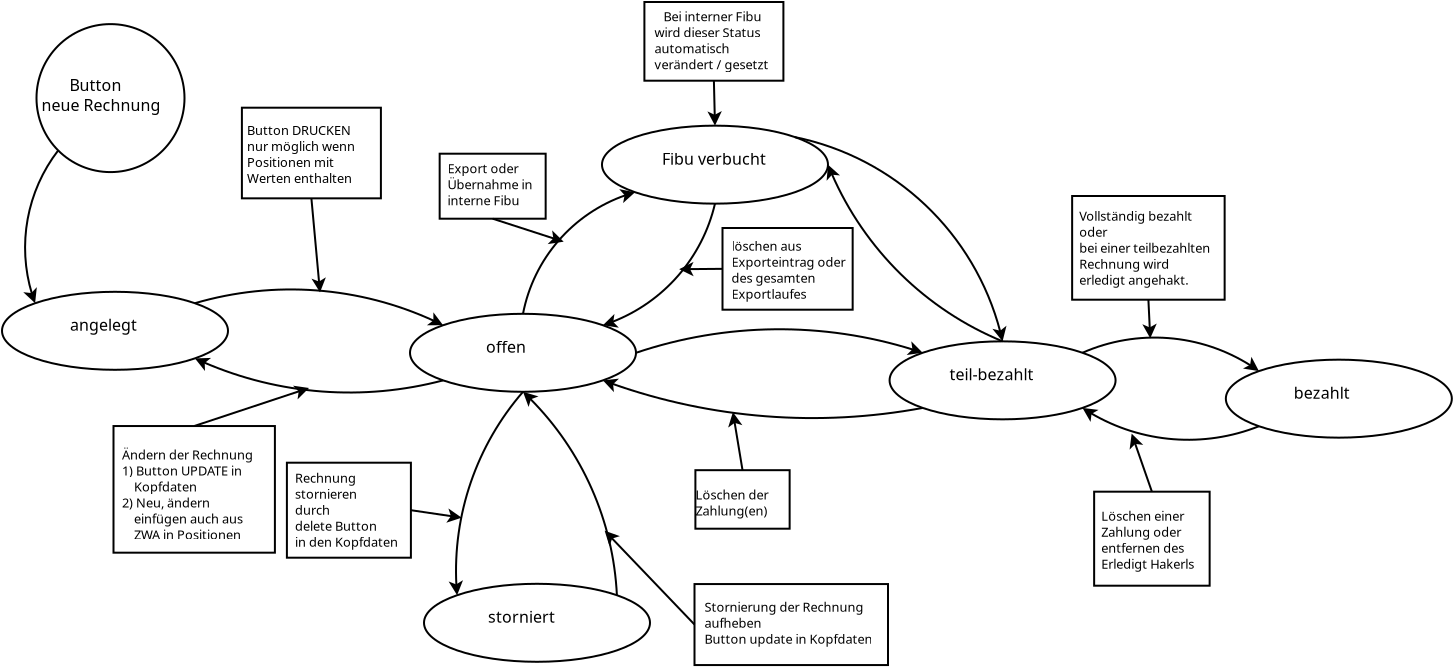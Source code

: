 <?xml version="1.0" encoding="UTF-8"?>
<dia:diagram xmlns:dia="http://www.lysator.liu.se/~alla/dia/">
  <dia:layer name="Hintergrund" visible="true">
    <dia:object type="Standard - Box" version="0" id="O0">
      <dia:attribute name="obj_pos">
        <dia:point val="21.85,25.15"/>
      </dia:attribute>
      <dia:attribute name="obj_bb">
        <dia:rectangle val="21.8,25.1;28.1,29.95"/>
      </dia:attribute>
      <dia:attribute name="elem_corner">
        <dia:point val="21.85,25.15"/>
      </dia:attribute>
      <dia:attribute name="elem_width">
        <dia:real val="6.2"/>
      </dia:attribute>
      <dia:attribute name="elem_height">
        <dia:real val="4.75"/>
      </dia:attribute>
      <dia:attribute name="show_background">
        <dia:boolean val="true"/>
      </dia:attribute>
    </dia:object>
    <dia:object type="Standard - Ellipse" version="0" id="O1">
      <dia:attribute name="obj_pos">
        <dia:point val="9.33,3.22"/>
      </dia:attribute>
      <dia:attribute name="obj_bb">
        <dia:rectangle val="9.28,3.17;16.78,10.67"/>
      </dia:attribute>
      <dia:attribute name="elem_corner">
        <dia:point val="9.33,3.22"/>
      </dia:attribute>
      <dia:attribute name="elem_width">
        <dia:real val="7.4"/>
      </dia:attribute>
      <dia:attribute name="elem_height">
        <dia:real val="7.4"/>
      </dia:attribute>
      <dia:attribute name="aspect">
        <dia:enum val="2"/>
      </dia:attribute>
    </dia:object>
    <dia:object type="Standard - Text" version="1" id="O2">
      <dia:attribute name="obj_pos">
        <dia:point val="9.58,6.57"/>
      </dia:attribute>
      <dia:attribute name="obj_bb">
        <dia:rectangle val="9.58,5.643;16.258,7.925"/>
      </dia:attribute>
      <dia:attribute name="text">
        <dia:composite type="text">
          <dia:attribute name="string">
            <dia:string>#       Button 
neue Rechnung#</dia:string>
          </dia:attribute>
          <dia:attribute name="font">
            <dia:font family="sans" style="0" name="Helvetica"/>
          </dia:attribute>
          <dia:attribute name="height">
            <dia:real val="1"/>
          </dia:attribute>
          <dia:attribute name="pos">
            <dia:point val="9.58,6.57"/>
          </dia:attribute>
          <dia:attribute name="color">
            <dia:color val="#000000"/>
          </dia:attribute>
          <dia:attribute name="alignment">
            <dia:enum val="0"/>
          </dia:attribute>
        </dia:composite>
      </dia:attribute>
      <dia:attribute name="valign">
        <dia:enum val="3"/>
      </dia:attribute>
    </dia:object>
    <dia:object type="Standard - Arc" version="0" id="O3">
      <dia:attribute name="obj_pos">
        <dia:point val="10.414,9.536"/>
      </dia:attribute>
      <dia:attribute name="obj_bb">
        <dia:rectangle val="8.709,9.479;10.471,17.3"/>
      </dia:attribute>
      <dia:attribute name="conn_endpoints">
        <dia:point val="10.414,9.536"/>
        <dia:point val="9.26,17.176"/>
      </dia:attribute>
      <dia:attribute name="curve_distance">
        <dia:real val="1"/>
      </dia:attribute>
      <dia:attribute name="end_arrow">
        <dia:enum val="22"/>
      </dia:attribute>
      <dia:attribute name="end_arrow_length">
        <dia:real val="0.5"/>
      </dia:attribute>
      <dia:attribute name="end_arrow_width">
        <dia:real val="0.5"/>
      </dia:attribute>
      <dia:connections>
        <dia:connection handle="0" to="O1" connection="5"/>
        <dia:connection handle="1" to="O5" connection="0"/>
      </dia:connections>
    </dia:object>
    <dia:object type="Standard - Ellipse" version="0" id="O4">
      <dia:attribute name="obj_pos">
        <dia:point val="28.005,17.705"/>
      </dia:attribute>
      <dia:attribute name="obj_bb">
        <dia:rectangle val="27.955,17.655;39.355,21.655"/>
      </dia:attribute>
      <dia:attribute name="elem_corner">
        <dia:point val="28.005,17.705"/>
      </dia:attribute>
      <dia:attribute name="elem_width">
        <dia:real val="11.3"/>
      </dia:attribute>
      <dia:attribute name="elem_height">
        <dia:real val="3.9"/>
      </dia:attribute>
    </dia:object>
    <dia:object type="Standard - Ellipse" version="0" id="O5">
      <dia:attribute name="obj_pos">
        <dia:point val="7.605,16.605"/>
      </dia:attribute>
      <dia:attribute name="obj_bb">
        <dia:rectangle val="7.555,16.555;18.955,20.555"/>
      </dia:attribute>
      <dia:attribute name="elem_corner">
        <dia:point val="7.605,16.605"/>
      </dia:attribute>
      <dia:attribute name="elem_width">
        <dia:real val="11.3"/>
      </dia:attribute>
      <dia:attribute name="elem_height">
        <dia:real val="3.9"/>
      </dia:attribute>
    </dia:object>
    <dia:object type="Standard - Ellipse" version="0" id="O6">
      <dia:attribute name="obj_pos">
        <dia:point val="28.705,31.205"/>
      </dia:attribute>
      <dia:attribute name="obj_bb">
        <dia:rectangle val="28.655,31.155;40.055,35.155"/>
      </dia:attribute>
      <dia:attribute name="elem_corner">
        <dia:point val="28.705,31.205"/>
      </dia:attribute>
      <dia:attribute name="elem_width">
        <dia:real val="11.3"/>
      </dia:attribute>
      <dia:attribute name="elem_height">
        <dia:real val="3.9"/>
      </dia:attribute>
    </dia:object>
    <dia:object type="Standard - Arc" version="0" id="O7">
      <dia:attribute name="obj_pos">
        <dia:point val="33.655,21.605"/>
      </dia:attribute>
      <dia:attribute name="obj_bb">
        <dia:rectangle val="30.256,21.542;33.718,31.978"/>
      </dia:attribute>
      <dia:attribute name="conn_endpoints">
        <dia:point val="33.655,21.605"/>
        <dia:point val="30.36,31.776"/>
      </dia:attribute>
      <dia:attribute name="curve_distance">
        <dia:real val="1.09"/>
      </dia:attribute>
      <dia:attribute name="end_arrow">
        <dia:enum val="22"/>
      </dia:attribute>
      <dia:attribute name="end_arrow_length">
        <dia:real val="0.5"/>
      </dia:attribute>
      <dia:attribute name="end_arrow_width">
        <dia:real val="0.5"/>
      </dia:attribute>
      <dia:connections>
        <dia:connection handle="0" to="O4" connection="6"/>
        <dia:connection handle="1" to="O6" connection="0"/>
      </dia:connections>
    </dia:object>
    <dia:object type="Standard - Arc" version="0" id="O8">
      <dia:attribute name="obj_pos">
        <dia:point val="38.35,31.776"/>
      </dia:attribute>
      <dia:attribute name="obj_bb">
        <dia:rectangle val="33.18,21.35;38.417,31.843"/>
      </dia:attribute>
      <dia:attribute name="conn_endpoints">
        <dia:point val="38.35,31.776"/>
        <dia:point val="33.655,21.605"/>
      </dia:attribute>
      <dia:attribute name="curve_distance">
        <dia:real val="1.09"/>
      </dia:attribute>
      <dia:attribute name="end_arrow">
        <dia:enum val="22"/>
      </dia:attribute>
      <dia:attribute name="end_arrow_length">
        <dia:real val="0.5"/>
      </dia:attribute>
      <dia:attribute name="end_arrow_width">
        <dia:real val="0.5"/>
      </dia:attribute>
      <dia:connections>
        <dia:connection handle="0" to="O6" connection="2"/>
        <dia:connection handle="1" to="O4" connection="6"/>
      </dia:connections>
    </dia:object>
    <dia:object type="Standard - Text" version="1" id="O9">
      <dia:attribute name="obj_pos">
        <dia:point val="7.605,18.555"/>
      </dia:attribute>
      <dia:attribute name="obj_bb">
        <dia:rectangle val="7.605,17.655;15.505,18.855"/>
      </dia:attribute>
      <dia:attribute name="text">
        <dia:composite type="text">
          <dia:attribute name="string">
            <dia:string>#                 angelegt#</dia:string>
          </dia:attribute>
          <dia:attribute name="font">
            <dia:font family="sans" style="0" name="Helvetica"/>
          </dia:attribute>
          <dia:attribute name="height">
            <dia:real val="1"/>
          </dia:attribute>
          <dia:attribute name="pos">
            <dia:point val="7.605,18.555"/>
          </dia:attribute>
          <dia:attribute name="color">
            <dia:color val="#000000"/>
          </dia:attribute>
          <dia:attribute name="alignment">
            <dia:enum val="0"/>
          </dia:attribute>
        </dia:composite>
      </dia:attribute>
      <dia:attribute name="valign">
        <dia:enum val="3"/>
      </dia:attribute>
      <dia:connections>
        <dia:connection handle="0" to="O5" connection="3"/>
      </dia:connections>
    </dia:object>
    <dia:object type="Standard - Text" version="1" id="O10">
      <dia:attribute name="obj_pos">
        <dia:point val="28.705,33.155"/>
      </dia:attribute>
      <dia:attribute name="obj_bb">
        <dia:rectangle val="28.705,32.255;36.105,33.455"/>
      </dia:attribute>
      <dia:attribute name="text">
        <dia:composite type="text">
          <dia:attribute name="string">
            <dia:string>#                storniert#</dia:string>
          </dia:attribute>
          <dia:attribute name="font">
            <dia:font family="sans" style="0" name="Helvetica"/>
          </dia:attribute>
          <dia:attribute name="height">
            <dia:real val="1"/>
          </dia:attribute>
          <dia:attribute name="pos">
            <dia:point val="28.705,33.155"/>
          </dia:attribute>
          <dia:attribute name="color">
            <dia:color val="#000000"/>
          </dia:attribute>
          <dia:attribute name="alignment">
            <dia:enum val="0"/>
          </dia:attribute>
        </dia:composite>
      </dia:attribute>
      <dia:attribute name="valign">
        <dia:enum val="3"/>
      </dia:attribute>
      <dia:connections>
        <dia:connection handle="0" to="O6" connection="3"/>
      </dia:connections>
    </dia:object>
    <dia:object type="Standard - Text" version="1" id="O11">
      <dia:attribute name="obj_pos">
        <dia:point val="28.005,19.655"/>
      </dia:attribute>
      <dia:attribute name="obj_bb">
        <dia:rectangle val="28.005,18.727;34.983,20.01"/>
      </dia:attribute>
      <dia:attribute name="text">
        <dia:composite type="text">
          <dia:attribute name="string">
            <dia:string>#                   offen#</dia:string>
          </dia:attribute>
          <dia:attribute name="font">
            <dia:font family="sans" style="0" name="Helvetica"/>
          </dia:attribute>
          <dia:attribute name="height">
            <dia:real val="1"/>
          </dia:attribute>
          <dia:attribute name="pos">
            <dia:point val="28.005,19.655"/>
          </dia:attribute>
          <dia:attribute name="color">
            <dia:color val="#000000"/>
          </dia:attribute>
          <dia:attribute name="alignment">
            <dia:enum val="0"/>
          </dia:attribute>
        </dia:composite>
      </dia:attribute>
      <dia:attribute name="valign">
        <dia:enum val="3"/>
      </dia:attribute>
      <dia:connections>
        <dia:connection handle="0" to="O4" connection="3"/>
      </dia:connections>
    </dia:object>
    <dia:object type="Standard - Arc" version="0" id="O12">
      <dia:attribute name="obj_pos">
        <dia:point val="17.25,19.934"/>
      </dia:attribute>
      <dia:attribute name="obj_bb">
        <dia:rectangle val="17.156,19.431;29.714,21.691"/>
      </dia:attribute>
      <dia:attribute name="conn_endpoints">
        <dia:point val="17.25,19.934"/>
        <dia:point val="29.66,21.034"/>
      </dia:attribute>
      <dia:attribute name="curve_distance">
        <dia:real val="1.09"/>
      </dia:attribute>
      <dia:attribute name="start_arrow">
        <dia:enum val="22"/>
      </dia:attribute>
      <dia:attribute name="start_arrow_length">
        <dia:real val="0.5"/>
      </dia:attribute>
      <dia:attribute name="start_arrow_width">
        <dia:real val="0.5"/>
      </dia:attribute>
      <dia:connections>
        <dia:connection handle="0" to="O5" connection="7"/>
        <dia:connection handle="1" to="O4" connection="5"/>
      </dia:connections>
    </dia:object>
    <dia:object type="Standard - Arc" version="0" id="O13">
      <dia:attribute name="obj_pos">
        <dia:point val="17.25,17.176"/>
      </dia:attribute>
      <dia:attribute name="obj_bb">
        <dia:rectangle val="17.196,16.438;29.754,18.779"/>
      </dia:attribute>
      <dia:attribute name="conn_endpoints">
        <dia:point val="17.25,17.176"/>
        <dia:point val="29.66,18.276"/>
      </dia:attribute>
      <dia:attribute name="curve_distance">
        <dia:real val="-1.176"/>
      </dia:attribute>
      <dia:attribute name="end_arrow">
        <dia:enum val="22"/>
      </dia:attribute>
      <dia:attribute name="end_arrow_length">
        <dia:real val="0.5"/>
      </dia:attribute>
      <dia:attribute name="end_arrow_width">
        <dia:real val="0.5"/>
      </dia:attribute>
      <dia:connections>
        <dia:connection handle="0" to="O5" connection="2"/>
        <dia:connection handle="1" to="O4" connection="0"/>
      </dia:connections>
    </dia:object>
    <dia:object type="Standard - Box" version="0" id="O14">
      <dia:attribute name="obj_pos">
        <dia:point val="42.23,31.218"/>
      </dia:attribute>
      <dia:attribute name="obj_bb">
        <dia:rectangle val="42.18,31.168;51.955,35.318"/>
      </dia:attribute>
      <dia:attribute name="elem_corner">
        <dia:point val="42.23,31.218"/>
      </dia:attribute>
      <dia:attribute name="elem_width">
        <dia:real val="9.675"/>
      </dia:attribute>
      <dia:attribute name="elem_height">
        <dia:real val="4.05"/>
      </dia:attribute>
      <dia:attribute name="show_background">
        <dia:boolean val="true"/>
      </dia:attribute>
    </dia:object>
    <dia:object type="Standard - Box" version="0" id="O15">
      <dia:attribute name="obj_pos">
        <dia:point val="19.6,7.4"/>
      </dia:attribute>
      <dia:attribute name="obj_bb">
        <dia:rectangle val="19.55,7.35;26.6,11.982"/>
      </dia:attribute>
      <dia:attribute name="elem_corner">
        <dia:point val="19.6,7.4"/>
      </dia:attribute>
      <dia:attribute name="elem_width">
        <dia:real val="6.95"/>
      </dia:attribute>
      <dia:attribute name="elem_height">
        <dia:real val="4.532"/>
      </dia:attribute>
      <dia:attribute name="show_background">
        <dia:boolean val="true"/>
      </dia:attribute>
    </dia:object>
    <dia:object type="Standard - Line" version="0" id="O16">
      <dia:attribute name="obj_pos">
        <dia:point val="42.23,33.242"/>
      </dia:attribute>
      <dia:attribute name="obj_bb">
        <dia:rectangle val="37.342,28.168;42.301,33.313"/>
      </dia:attribute>
      <dia:attribute name="conn_endpoints">
        <dia:point val="42.23,33.242"/>
        <dia:point val="37.738,28.55"/>
      </dia:attribute>
      <dia:attribute name="numcp">
        <dia:int val="1"/>
      </dia:attribute>
      <dia:attribute name="end_arrow">
        <dia:enum val="22"/>
      </dia:attribute>
      <dia:attribute name="end_arrow_length">
        <dia:real val="0.5"/>
      </dia:attribute>
      <dia:attribute name="end_arrow_width">
        <dia:real val="0.5"/>
      </dia:attribute>
      <dia:connections>
        <dia:connection handle="0" to="O14" connection="3"/>
      </dia:connections>
    </dia:object>
    <dia:object type="Standard - Text" version="1" id="O17">
      <dia:attribute name="obj_pos">
        <dia:point val="42.725,32.606"/>
      </dia:attribute>
      <dia:attribute name="obj_bb">
        <dia:rectangle val="42.725,31.885;51.496,34.499"/>
      </dia:attribute>
      <dia:attribute name="text">
        <dia:composite type="text">
          <dia:attribute name="string">
            <dia:string>#Stornierung der Rechnung 
aufheben
Button update in Kopfdaten#</dia:string>
          </dia:attribute>
          <dia:attribute name="font">
            <dia:font family="sans" style="0" name="Helvetica"/>
          </dia:attribute>
          <dia:attribute name="height">
            <dia:real val="0.8"/>
          </dia:attribute>
          <dia:attribute name="pos">
            <dia:point val="42.725,32.606"/>
          </dia:attribute>
          <dia:attribute name="color">
            <dia:color val="#000000"/>
          </dia:attribute>
          <dia:attribute name="alignment">
            <dia:enum val="0"/>
          </dia:attribute>
        </dia:composite>
      </dia:attribute>
      <dia:attribute name="valign">
        <dia:enum val="3"/>
      </dia:attribute>
    </dia:object>
    <dia:object type="Standard - Box" version="0" id="O18">
      <dia:attribute name="obj_pos">
        <dia:point val="13.18,23.317"/>
      </dia:attribute>
      <dia:attribute name="obj_bb">
        <dia:rectangle val="13.13,23.267;21.3,29.7"/>
      </dia:attribute>
      <dia:attribute name="elem_corner">
        <dia:point val="13.18,23.317"/>
      </dia:attribute>
      <dia:attribute name="elem_width">
        <dia:real val="8.07"/>
      </dia:attribute>
      <dia:attribute name="elem_height">
        <dia:real val="6.332"/>
      </dia:attribute>
      <dia:attribute name="show_background">
        <dia:boolean val="true"/>
      </dia:attribute>
    </dia:object>
    <dia:object type="Standard - Line" version="0" id="O19">
      <dia:attribute name="obj_pos">
        <dia:point val="17.215,23.317"/>
      </dia:attribute>
      <dia:attribute name="obj_bb">
        <dia:rectangle val="17.152,20.924;23.16,23.381"/>
      </dia:attribute>
      <dia:attribute name="conn_endpoints">
        <dia:point val="17.215,23.317"/>
        <dia:point val="22.955,21.414"/>
      </dia:attribute>
      <dia:attribute name="numcp">
        <dia:int val="1"/>
      </dia:attribute>
      <dia:attribute name="end_arrow">
        <dia:enum val="22"/>
      </dia:attribute>
      <dia:attribute name="end_arrow_length">
        <dia:real val="0.5"/>
      </dia:attribute>
      <dia:attribute name="end_arrow_width">
        <dia:real val="0.5"/>
      </dia:attribute>
      <dia:connections>
        <dia:connection handle="0" to="O18" connection="1"/>
      </dia:connections>
    </dia:object>
    <dia:object type="Standard - Line" version="0" id="O20">
      <dia:attribute name="obj_pos">
        <dia:point val="23.075,11.932"/>
      </dia:attribute>
      <dia:attribute name="obj_bb">
        <dia:rectangle val="23.003,11.878;24.008,16.728"/>
      </dia:attribute>
      <dia:attribute name="conn_endpoints">
        <dia:point val="23.075,11.932"/>
        <dia:point val="23.505,16.633"/>
      </dia:attribute>
      <dia:attribute name="numcp">
        <dia:int val="1"/>
      </dia:attribute>
      <dia:attribute name="end_arrow">
        <dia:enum val="22"/>
      </dia:attribute>
      <dia:attribute name="end_arrow_length">
        <dia:real val="0.5"/>
      </dia:attribute>
      <dia:attribute name="end_arrow_width">
        <dia:real val="0.5"/>
      </dia:attribute>
      <dia:connections>
        <dia:connection handle="0" to="O15" connection="6"/>
      </dia:connections>
    </dia:object>
    <dia:object type="Standard - Text" version="1" id="O21">
      <dia:attribute name="obj_pos">
        <dia:point val="19.85,8.766"/>
      </dia:attribute>
      <dia:attribute name="obj_bb">
        <dia:rectangle val="19.829,8.045;25.8,11.459"/>
      </dia:attribute>
      <dia:attribute name="text">
        <dia:composite type="text">
          <dia:attribute name="string">
            <dia:string>#Button DRUCKEN
nur möglich wenn
Positionen mit
Werten enthalten#</dia:string>
          </dia:attribute>
          <dia:attribute name="font">
            <dia:font family="sans" style="0" name="Helvetica"/>
          </dia:attribute>
          <dia:attribute name="height">
            <dia:real val="0.8"/>
          </dia:attribute>
          <dia:attribute name="pos">
            <dia:point val="19.85,8.766"/>
          </dia:attribute>
          <dia:attribute name="color">
            <dia:color val="#000000"/>
          </dia:attribute>
          <dia:attribute name="alignment">
            <dia:enum val="0"/>
          </dia:attribute>
        </dia:composite>
      </dia:attribute>
      <dia:attribute name="valign">
        <dia:enum val="3"/>
      </dia:attribute>
    </dia:object>
    <dia:object type="Standard - Text" version="1" id="O22">
      <dia:attribute name="obj_pos">
        <dia:point val="13.604,24.989"/>
      </dia:attribute>
      <dia:attribute name="obj_bb">
        <dia:rectangle val="13.604,24.268;20.726,29.281"/>
      </dia:attribute>
      <dia:attribute name="text">
        <dia:composite type="text">
          <dia:attribute name="string">
            <dia:string>#Ändern der Rechnung
1) Button UPDATE in 
    Kopfdaten
2) Neu, ändern
    einfügen auch aus
    ZWA in Positionen#</dia:string>
          </dia:attribute>
          <dia:attribute name="font">
            <dia:font family="sans" style="0" name="Helvetica"/>
          </dia:attribute>
          <dia:attribute name="height">
            <dia:real val="0.8"/>
          </dia:attribute>
          <dia:attribute name="pos">
            <dia:point val="13.604,24.989"/>
          </dia:attribute>
          <dia:attribute name="color">
            <dia:color val="#000000"/>
          </dia:attribute>
          <dia:attribute name="alignment">
            <dia:enum val="0"/>
          </dia:attribute>
        </dia:composite>
      </dia:attribute>
      <dia:attribute name="valign">
        <dia:enum val="3"/>
      </dia:attribute>
    </dia:object>
    <dia:object type="Standard - Text" version="1" id="O23">
      <dia:attribute name="obj_pos">
        <dia:point val="22.25,26.15"/>
      </dia:attribute>
      <dia:attribute name="obj_bb">
        <dia:rectangle val="22.229,25.429;27.7,29.642"/>
      </dia:attribute>
      <dia:attribute name="text">
        <dia:composite type="text">
          <dia:attribute name="string">
            <dia:string>#Rechnung
stornieren
durch
delete Button
in den Kopfdaten#</dia:string>
          </dia:attribute>
          <dia:attribute name="font">
            <dia:font family="sans" style="0" name="Helvetica"/>
          </dia:attribute>
          <dia:attribute name="height">
            <dia:real val="0.8"/>
          </dia:attribute>
          <dia:attribute name="pos">
            <dia:point val="22.25,26.15"/>
          </dia:attribute>
          <dia:attribute name="color">
            <dia:color val="#000000"/>
          </dia:attribute>
          <dia:attribute name="alignment">
            <dia:enum val="0"/>
          </dia:attribute>
        </dia:composite>
      </dia:attribute>
      <dia:attribute name="valign">
        <dia:enum val="3"/>
      </dia:attribute>
    </dia:object>
    <dia:object type="Standard - Ellipse" version="0" id="O24">
      <dia:attribute name="obj_pos">
        <dia:point val="51.984,19.082"/>
      </dia:attribute>
      <dia:attribute name="obj_bb">
        <dia:rectangle val="51.934,19.032;63.334,23.032"/>
      </dia:attribute>
      <dia:attribute name="elem_corner">
        <dia:point val="51.984,19.082"/>
      </dia:attribute>
      <dia:attribute name="elem_width">
        <dia:real val="11.3"/>
      </dia:attribute>
      <dia:attribute name="elem_height">
        <dia:real val="3.9"/>
      </dia:attribute>
    </dia:object>
    <dia:object type="Standard - Text" version="1" id="O25">
      <dia:attribute name="obj_pos">
        <dia:point val="51.984,21.032"/>
      </dia:attribute>
      <dia:attribute name="obj_bb">
        <dia:rectangle val="51.984,20.104;60.261,21.387"/>
      </dia:attribute>
      <dia:attribute name="text">
        <dia:composite type="text">
          <dia:attribute name="string">
            <dia:string>#               teil-bezahlt#</dia:string>
          </dia:attribute>
          <dia:attribute name="font">
            <dia:font family="sans" style="0" name="Helvetica"/>
          </dia:attribute>
          <dia:attribute name="height">
            <dia:real val="1"/>
          </dia:attribute>
          <dia:attribute name="pos">
            <dia:point val="51.984,21.032"/>
          </dia:attribute>
          <dia:attribute name="color">
            <dia:color val="#000000"/>
          </dia:attribute>
          <dia:attribute name="alignment">
            <dia:enum val="0"/>
          </dia:attribute>
        </dia:composite>
      </dia:attribute>
      <dia:attribute name="valign">
        <dia:enum val="3"/>
      </dia:attribute>
      <dia:connections>
        <dia:connection handle="0" to="O24" connection="3"/>
      </dia:connections>
    </dia:object>
    <dia:object type="Standard - Arc" version="0" id="O26">
      <dia:attribute name="obj_pos">
        <dia:point val="37.65,21.034"/>
      </dia:attribute>
      <dia:attribute name="obj_bb">
        <dia:rectangle val="37.557,20.531;53.693,22.969"/>
      </dia:attribute>
      <dia:attribute name="conn_endpoints">
        <dia:point val="37.65,21.034"/>
        <dia:point val="53.639,22.411"/>
      </dia:attribute>
      <dia:attribute name="curve_distance">
        <dia:real val="1.09"/>
      </dia:attribute>
      <dia:attribute name="start_arrow">
        <dia:enum val="22"/>
      </dia:attribute>
      <dia:attribute name="start_arrow_length">
        <dia:real val="0.5"/>
      </dia:attribute>
      <dia:attribute name="start_arrow_width">
        <dia:real val="0.5"/>
      </dia:attribute>
      <dia:connections>
        <dia:connection handle="0" to="O4" connection="7"/>
        <dia:connection handle="1" to="O24" connection="5"/>
      </dia:connections>
    </dia:object>
    <dia:object type="Standard - Arc" version="0" id="O27">
      <dia:attribute name="obj_pos">
        <dia:point val="39.305,19.655"/>
      </dia:attribute>
      <dia:attribute name="obj_bb">
        <dia:rectangle val="39.255,18.428;53.689,20.153"/>
      </dia:attribute>
      <dia:attribute name="conn_endpoints">
        <dia:point val="39.305,19.655"/>
        <dia:point val="53.639,19.653"/>
      </dia:attribute>
      <dia:attribute name="curve_distance">
        <dia:real val="-1.176"/>
      </dia:attribute>
      <dia:attribute name="end_arrow">
        <dia:enum val="22"/>
      </dia:attribute>
      <dia:attribute name="end_arrow_length">
        <dia:real val="0.5"/>
      </dia:attribute>
      <dia:attribute name="end_arrow_width">
        <dia:real val="0.5"/>
      </dia:attribute>
      <dia:connections>
        <dia:connection handle="0" to="O4" connection="4"/>
        <dia:connection handle="1" to="O24" connection="0"/>
      </dia:connections>
    </dia:object>
    <dia:object type="Standard - Ellipse" version="0" id="O28">
      <dia:attribute name="obj_pos">
        <dia:point val="68.797,19.998"/>
      </dia:attribute>
      <dia:attribute name="obj_bb">
        <dia:rectangle val="68.747,19.948;80.147,23.948"/>
      </dia:attribute>
      <dia:attribute name="elem_corner">
        <dia:point val="68.797,19.998"/>
      </dia:attribute>
      <dia:attribute name="elem_width">
        <dia:real val="11.3"/>
      </dia:attribute>
      <dia:attribute name="elem_height">
        <dia:real val="3.9"/>
      </dia:attribute>
    </dia:object>
    <dia:object type="Standard - Text" version="1" id="O29">
      <dia:attribute name="obj_pos">
        <dia:point val="68.797,21.948"/>
      </dia:attribute>
      <dia:attribute name="obj_bb">
        <dia:rectangle val="68.797,21.021;76.075,22.303"/>
      </dia:attribute>
      <dia:attribute name="text">
        <dia:composite type="text">
          <dia:attribute name="string">
            <dia:string>#                 bezahlt#</dia:string>
          </dia:attribute>
          <dia:attribute name="font">
            <dia:font family="sans" style="0" name="Helvetica"/>
          </dia:attribute>
          <dia:attribute name="height">
            <dia:real val="1"/>
          </dia:attribute>
          <dia:attribute name="pos">
            <dia:point val="68.797,21.948"/>
          </dia:attribute>
          <dia:attribute name="color">
            <dia:color val="#000000"/>
          </dia:attribute>
          <dia:attribute name="alignment">
            <dia:enum val="0"/>
          </dia:attribute>
        </dia:composite>
      </dia:attribute>
      <dia:attribute name="valign">
        <dia:enum val="3"/>
      </dia:attribute>
      <dia:connections>
        <dia:connection handle="0" to="O28" connection="3"/>
      </dia:connections>
    </dia:object>
    <dia:object type="Standard - Arc" version="0" id="O30">
      <dia:attribute name="obj_pos">
        <dia:point val="61.629,22.411"/>
      </dia:attribute>
      <dia:attribute name="obj_bb">
        <dia:rectangle val="61.528,21.908;70.507,24.055"/>
      </dia:attribute>
      <dia:attribute name="conn_endpoints">
        <dia:point val="61.629,22.411"/>
        <dia:point val="70.452,23.327"/>
      </dia:attribute>
      <dia:attribute name="curve_distance">
        <dia:real val="1.09"/>
      </dia:attribute>
      <dia:attribute name="start_arrow">
        <dia:enum val="22"/>
      </dia:attribute>
      <dia:attribute name="start_arrow_length">
        <dia:real val="0.5"/>
      </dia:attribute>
      <dia:attribute name="start_arrow_width">
        <dia:real val="0.5"/>
      </dia:attribute>
      <dia:connections>
        <dia:connection handle="0" to="O24" connection="7"/>
        <dia:connection handle="1" to="O28" connection="5"/>
      </dia:connections>
    </dia:object>
    <dia:object type="Standard - Arc" version="0" id="O31">
      <dia:attribute name="obj_pos">
        <dia:point val="61.629,19.653"/>
      </dia:attribute>
      <dia:attribute name="obj_bb">
        <dia:rectangle val="61.574,18.844;70.553,21.072"/>
      </dia:attribute>
      <dia:attribute name="conn_endpoints">
        <dia:point val="61.629,19.653"/>
        <dia:point val="70.452,20.57"/>
      </dia:attribute>
      <dia:attribute name="curve_distance">
        <dia:real val="-1.176"/>
      </dia:attribute>
      <dia:attribute name="end_arrow">
        <dia:enum val="22"/>
      </dia:attribute>
      <dia:attribute name="end_arrow_length">
        <dia:real val="0.5"/>
      </dia:attribute>
      <dia:attribute name="end_arrow_width">
        <dia:real val="0.5"/>
      </dia:attribute>
      <dia:connections>
        <dia:connection handle="0" to="O24" connection="2"/>
        <dia:connection handle="1" to="O28" connection="0"/>
      </dia:connections>
    </dia:object>
    <dia:object type="Standard - Box" version="0" id="O32">
      <dia:attribute name="obj_pos">
        <dia:point val="42.275,25.524"/>
      </dia:attribute>
      <dia:attribute name="obj_bb">
        <dia:rectangle val="42.225,25.474;47.038,28.5"/>
      </dia:attribute>
      <dia:attribute name="elem_corner">
        <dia:point val="42.275,25.524"/>
      </dia:attribute>
      <dia:attribute name="elem_width">
        <dia:real val="4.712"/>
      </dia:attribute>
      <dia:attribute name="elem_height">
        <dia:real val="2.926"/>
      </dia:attribute>
      <dia:attribute name="show_background">
        <dia:boolean val="true"/>
      </dia:attribute>
    </dia:object>
    <dia:object type="Standard - Line" version="0" id="O33">
      <dia:attribute name="obj_pos">
        <dia:point val="44.631,25.524"/>
      </dia:attribute>
      <dia:attribute name="obj_bb">
        <dia:rectangle val="43.649,22.49;44.689,25.582"/>
      </dia:attribute>
      <dia:attribute name="conn_endpoints">
        <dia:point val="44.631,25.524"/>
        <dia:point val="44.15,22.621"/>
      </dia:attribute>
      <dia:attribute name="numcp">
        <dia:int val="1"/>
      </dia:attribute>
      <dia:attribute name="end_arrow">
        <dia:enum val="22"/>
      </dia:attribute>
      <dia:attribute name="end_arrow_length">
        <dia:real val="0.5"/>
      </dia:attribute>
      <dia:attribute name="end_arrow_width">
        <dia:real val="0.5"/>
      </dia:attribute>
      <dia:connections>
        <dia:connection handle="0" to="O32" connection="1"/>
      </dia:connections>
    </dia:object>
    <dia:object type="Standard - Text" version="1" id="O34">
      <dia:attribute name="obj_pos">
        <dia:point val="42.275,26.987"/>
      </dia:attribute>
      <dia:attribute name="obj_bb">
        <dia:rectangle val="42.275,26.266;46.346,28.08"/>
      </dia:attribute>
      <dia:attribute name="text">
        <dia:composite type="text">
          <dia:attribute name="string">
            <dia:string>#Löschen der
Zahlung(en)#</dia:string>
          </dia:attribute>
          <dia:attribute name="font">
            <dia:font family="sans" style="0" name="Helvetica"/>
          </dia:attribute>
          <dia:attribute name="height">
            <dia:real val="0.8"/>
          </dia:attribute>
          <dia:attribute name="pos">
            <dia:point val="42.275,26.987"/>
          </dia:attribute>
          <dia:attribute name="color">
            <dia:color val="#000000"/>
          </dia:attribute>
          <dia:attribute name="alignment">
            <dia:enum val="0"/>
          </dia:attribute>
        </dia:composite>
      </dia:attribute>
      <dia:attribute name="valign">
        <dia:enum val="3"/>
      </dia:attribute>
      <dia:connections>
        <dia:connection handle="0" to="O32" connection="3"/>
      </dia:connections>
    </dia:object>
    <dia:object type="Standard - Box" version="0" id="O35">
      <dia:attribute name="obj_pos">
        <dia:point val="61.112,11.815"/>
      </dia:attribute>
      <dia:attribute name="obj_bb">
        <dia:rectangle val="61.062,11.765;68.787,17.05"/>
      </dia:attribute>
      <dia:attribute name="elem_corner">
        <dia:point val="61.112,11.815"/>
      </dia:attribute>
      <dia:attribute name="elem_width">
        <dia:real val="7.625"/>
      </dia:attribute>
      <dia:attribute name="elem_height">
        <dia:real val="5.185"/>
      </dia:attribute>
      <dia:attribute name="show_background">
        <dia:boolean val="true"/>
      </dia:attribute>
    </dia:object>
    <dia:object type="Standard - Line" version="0" id="O36">
      <dia:attribute name="obj_pos">
        <dia:point val="64.925,17"/>
      </dia:attribute>
      <dia:attribute name="obj_bb">
        <dia:rectangle val="64.516,16.948;65.519,19.004"/>
      </dia:attribute>
      <dia:attribute name="conn_endpoints">
        <dia:point val="64.925,17"/>
        <dia:point val="65.017,18.93"/>
      </dia:attribute>
      <dia:attribute name="numcp">
        <dia:int val="1"/>
      </dia:attribute>
      <dia:attribute name="end_arrow">
        <dia:enum val="22"/>
      </dia:attribute>
      <dia:attribute name="end_arrow_length">
        <dia:real val="0.5"/>
      </dia:attribute>
      <dia:attribute name="end_arrow_width">
        <dia:real val="0.5"/>
      </dia:attribute>
      <dia:connections>
        <dia:connection handle="0" to="O35" connection="6"/>
      </dia:connections>
    </dia:object>
    <dia:object type="Standard - Text" version="1" id="O37">
      <dia:attribute name="obj_pos">
        <dia:point val="61.462,13.057"/>
      </dia:attribute>
      <dia:attribute name="obj_bb">
        <dia:rectangle val="61.441,12.336;68.463,16.55"/>
      </dia:attribute>
      <dia:attribute name="text">
        <dia:composite type="text">
          <dia:attribute name="string">
            <dia:string>#Vollständig bezahlt
oder
bei einer teilbezahlten
Rechnung wird 
erledigt angehakt.#</dia:string>
          </dia:attribute>
          <dia:attribute name="font">
            <dia:font family="sans" style="0" name="Helvetica"/>
          </dia:attribute>
          <dia:attribute name="height">
            <dia:real val="0.8"/>
          </dia:attribute>
          <dia:attribute name="pos">
            <dia:point val="61.462,13.057"/>
          </dia:attribute>
          <dia:attribute name="color">
            <dia:color val="#000000"/>
          </dia:attribute>
          <dia:attribute name="alignment">
            <dia:enum val="0"/>
          </dia:attribute>
        </dia:composite>
      </dia:attribute>
      <dia:attribute name="valign">
        <dia:enum val="3"/>
      </dia:attribute>
    </dia:object>
    <dia:object type="Standard - Box" version="0" id="O38">
      <dia:attribute name="obj_pos">
        <dia:point val="62.212,26.599"/>
      </dia:attribute>
      <dia:attribute name="obj_bb">
        <dia:rectangle val="62.163,26.549;68.037,31.35"/>
      </dia:attribute>
      <dia:attribute name="elem_corner">
        <dia:point val="62.212,26.599"/>
      </dia:attribute>
      <dia:attribute name="elem_width">
        <dia:real val="5.775"/>
      </dia:attribute>
      <dia:attribute name="elem_height">
        <dia:real val="4.701"/>
      </dia:attribute>
      <dia:attribute name="show_background">
        <dia:boolean val="true"/>
      </dia:attribute>
    </dia:object>
    <dia:object type="Standard - Line" version="0" id="O39">
      <dia:attribute name="obj_pos">
        <dia:point val="65.1,26.599"/>
      </dia:attribute>
      <dia:attribute name="obj_bb">
        <dia:rectangle val="63.599,23.484;65.164,26.663"/>
      </dia:attribute>
      <dia:attribute name="conn_endpoints">
        <dia:point val="65.1,26.599"/>
        <dia:point val="64.088,23.696"/>
      </dia:attribute>
      <dia:attribute name="numcp">
        <dia:int val="1"/>
      </dia:attribute>
      <dia:attribute name="end_arrow">
        <dia:enum val="22"/>
      </dia:attribute>
      <dia:attribute name="end_arrow_length">
        <dia:real val="0.5"/>
      </dia:attribute>
      <dia:attribute name="end_arrow_width">
        <dia:real val="0.5"/>
      </dia:attribute>
      <dia:connections>
        <dia:connection handle="0" to="O38" connection="1"/>
      </dia:connections>
    </dia:object>
    <dia:object type="Standard - Text" version="1" id="O40">
      <dia:attribute name="obj_pos">
        <dia:point val="62.562,28.05"/>
      </dia:attribute>
      <dia:attribute name="obj_bb">
        <dia:rectangle val="62.562,27.328;67.684,30.742"/>
      </dia:attribute>
      <dia:attribute name="text">
        <dia:composite type="text">
          <dia:attribute name="string">
            <dia:string>#Löschen einer
Zahlung oder 
entfernen des 
Erledigt Hakerls#</dia:string>
          </dia:attribute>
          <dia:attribute name="font">
            <dia:font family="sans" style="0" name="Helvetica"/>
          </dia:attribute>
          <dia:attribute name="height">
            <dia:real val="0.8"/>
          </dia:attribute>
          <dia:attribute name="pos">
            <dia:point val="62.562,28.05"/>
          </dia:attribute>
          <dia:attribute name="color">
            <dia:color val="#000000"/>
          </dia:attribute>
          <dia:attribute name="alignment">
            <dia:enum val="0"/>
          </dia:attribute>
        </dia:composite>
      </dia:attribute>
      <dia:attribute name="valign">
        <dia:enum val="3"/>
      </dia:attribute>
    </dia:object>
    <dia:object type="Standard - Line" version="0" id="O41">
      <dia:attribute name="obj_pos">
        <dia:point val="28.05,27.525"/>
      </dia:attribute>
      <dia:attribute name="obj_bb">
        <dia:rectangle val="27.993,27.398;30.71,28.402"/>
      </dia:attribute>
      <dia:attribute name="conn_endpoints">
        <dia:point val="28.05,27.525"/>
        <dia:point val="30.588,27.9"/>
      </dia:attribute>
      <dia:attribute name="numcp">
        <dia:int val="1"/>
      </dia:attribute>
      <dia:attribute name="end_arrow">
        <dia:enum val="22"/>
      </dia:attribute>
      <dia:attribute name="end_arrow_length">
        <dia:real val="0.5"/>
      </dia:attribute>
      <dia:attribute name="end_arrow_width">
        <dia:real val="0.5"/>
      </dia:attribute>
      <dia:connections>
        <dia:connection handle="0" to="O0" connection="4"/>
      </dia:connections>
    </dia:object>
    <dia:object type="Standard - Ellipse" version="0" id="O42">
      <dia:attribute name="obj_pos">
        <dia:point val="37.604,8.298"/>
      </dia:attribute>
      <dia:attribute name="obj_bb">
        <dia:rectangle val="37.554,8.248;48.954,12.248"/>
      </dia:attribute>
      <dia:attribute name="elem_corner">
        <dia:point val="37.604,8.298"/>
      </dia:attribute>
      <dia:attribute name="elem_width">
        <dia:real val="11.3"/>
      </dia:attribute>
      <dia:attribute name="elem_height">
        <dia:real val="3.9"/>
      </dia:attribute>
    </dia:object>
    <dia:object type="Standard - Text" version="1" id="O43">
      <dia:attribute name="obj_pos">
        <dia:point val="37.604,10.248"/>
      </dia:attribute>
      <dia:attribute name="obj_bb">
        <dia:rectangle val="37.604,9.348;47.054,10.549"/>
      </dia:attribute>
      <dia:attribute name="text">
        <dia:composite type="text">
          <dia:attribute name="string">
            <dia:string>#               Fibu verbucht#</dia:string>
          </dia:attribute>
          <dia:attribute name="font">
            <dia:font family="sans" style="0" name="Helvetica"/>
          </dia:attribute>
          <dia:attribute name="height">
            <dia:real val="1"/>
          </dia:attribute>
          <dia:attribute name="pos">
            <dia:point val="37.604,10.248"/>
          </dia:attribute>
          <dia:attribute name="color">
            <dia:color val="#000000"/>
          </dia:attribute>
          <dia:attribute name="alignment">
            <dia:enum val="0"/>
          </dia:attribute>
        </dia:composite>
      </dia:attribute>
      <dia:attribute name="valign">
        <dia:enum val="3"/>
      </dia:attribute>
      <dia:connections>
        <dia:connection handle="0" to="O42" connection="3"/>
      </dia:connections>
    </dia:object>
    <dia:object type="Standard - Arc" version="0" id="O44">
      <dia:attribute name="obj_pos">
        <dia:point val="37.65,18.276"/>
      </dia:attribute>
      <dia:attribute name="obj_bb">
        <dia:rectangle val="37.249,12.128;43.324,18.652"/>
      </dia:attribute>
      <dia:attribute name="conn_endpoints">
        <dia:point val="37.65,18.276"/>
        <dia:point val="43.254,12.198"/>
      </dia:attribute>
      <dia:attribute name="curve_distance">
        <dia:real val="1.09"/>
      </dia:attribute>
      <dia:attribute name="start_arrow">
        <dia:enum val="22"/>
      </dia:attribute>
      <dia:attribute name="start_arrow_length">
        <dia:real val="0.5"/>
      </dia:attribute>
      <dia:attribute name="start_arrow_width">
        <dia:real val="0.5"/>
      </dia:attribute>
      <dia:connections>
        <dia:connection handle="0" to="O4" connection="2"/>
        <dia:connection handle="1" to="O42" connection="6"/>
      </dia:connections>
    </dia:object>
    <dia:object type="Standard - Arc" version="0" id="O45">
      <dia:attribute name="obj_pos">
        <dia:point val="33.655,17.705"/>
      </dia:attribute>
      <dia:attribute name="obj_bb">
        <dia:rectangle val="33.584,11.252;39.66,17.776"/>
      </dia:attribute>
      <dia:attribute name="conn_endpoints">
        <dia:point val="33.655,17.705"/>
        <dia:point val="39.259,11.627"/>
      </dia:attribute>
      <dia:attribute name="curve_distance">
        <dia:real val="-1.176"/>
      </dia:attribute>
      <dia:attribute name="end_arrow">
        <dia:enum val="22"/>
      </dia:attribute>
      <dia:attribute name="end_arrow_length">
        <dia:real val="0.5"/>
      </dia:attribute>
      <dia:attribute name="end_arrow_width">
        <dia:real val="0.5"/>
      </dia:attribute>
      <dia:connections>
        <dia:connection handle="0" to="O4" connection="1"/>
        <dia:connection handle="1" to="O42" connection="5"/>
      </dia:connections>
    </dia:object>
    <dia:object type="Standard - Arc" version="0" id="O46">
      <dia:attribute name="obj_pos">
        <dia:point val="48.904,10.248"/>
      </dia:attribute>
      <dia:attribute name="obj_bb">
        <dia:rectangle val="48.513,9.861;57.705,19.153"/>
      </dia:attribute>
      <dia:attribute name="conn_endpoints">
        <dia:point val="48.904,10.248"/>
        <dia:point val="57.634,19.082"/>
      </dia:attribute>
      <dia:attribute name="curve_distance">
        <dia:real val="1.261"/>
      </dia:attribute>
      <dia:attribute name="start_arrow">
        <dia:enum val="22"/>
      </dia:attribute>
      <dia:attribute name="start_arrow_length">
        <dia:real val="0.5"/>
      </dia:attribute>
      <dia:attribute name="start_arrow_width">
        <dia:real val="0.5"/>
      </dia:attribute>
      <dia:connections>
        <dia:connection handle="0" to="O42" connection="4"/>
        <dia:connection handle="1" to="O24" connection="1"/>
      </dia:connections>
    </dia:object>
    <dia:object type="Standard - Arc" version="0" id="O47">
      <dia:attribute name="obj_pos">
        <dia:point val="47.249,8.87"/>
      </dia:attribute>
      <dia:attribute name="obj_bb">
        <dia:rectangle val="47.178,8.799;58.02,19.474"/>
      </dia:attribute>
      <dia:attribute name="conn_endpoints">
        <dia:point val="47.249,8.87"/>
        <dia:point val="57.634,19.082"/>
      </dia:attribute>
      <dia:attribute name="curve_distance">
        <dia:real val="-2.155"/>
      </dia:attribute>
      <dia:attribute name="end_arrow">
        <dia:enum val="22"/>
      </dia:attribute>
      <dia:attribute name="end_arrow_length">
        <dia:real val="0.5"/>
      </dia:attribute>
      <dia:attribute name="end_arrow_width">
        <dia:real val="0.5"/>
      </dia:attribute>
      <dia:connections>
        <dia:connection handle="0" to="O42" connection="2"/>
        <dia:connection handle="1" to="O24" connection="1"/>
      </dia:connections>
    </dia:object>
    <dia:object type="Standard - Box" version="0" id="O48">
      <dia:attribute name="obj_pos">
        <dia:point val="39.725,2.115"/>
      </dia:attribute>
      <dia:attribute name="obj_bb">
        <dia:rectangle val="39.675,2.065;46.725,6.1"/>
      </dia:attribute>
      <dia:attribute name="elem_corner">
        <dia:point val="39.725,2.115"/>
      </dia:attribute>
      <dia:attribute name="elem_width">
        <dia:real val="6.95"/>
      </dia:attribute>
      <dia:attribute name="elem_height">
        <dia:real val="3.935"/>
      </dia:attribute>
      <dia:attribute name="show_background">
        <dia:boolean val="true"/>
      </dia:attribute>
    </dia:object>
    <dia:object type="Standard - Line" version="0" id="O49">
      <dia:attribute name="obj_pos">
        <dia:point val="43.2,6.05"/>
      </dia:attribute>
      <dia:attribute name="obj_bb">
        <dia:rectangle val="42.753,5.999;43.755,8.36"/>
      </dia:attribute>
      <dia:attribute name="conn_endpoints">
        <dia:point val="43.2,6.05"/>
        <dia:point val="43.254,8.298"/>
      </dia:attribute>
      <dia:attribute name="numcp">
        <dia:int val="1"/>
      </dia:attribute>
      <dia:attribute name="end_arrow">
        <dia:enum val="22"/>
      </dia:attribute>
      <dia:attribute name="end_arrow_length">
        <dia:real val="0.5"/>
      </dia:attribute>
      <dia:attribute name="end_arrow_width">
        <dia:real val="0.5"/>
      </dia:attribute>
      <dia:connections>
        <dia:connection handle="0" to="O48" connection="6"/>
        <dia:connection handle="1" to="O42" connection="1"/>
      </dia:connections>
    </dia:object>
    <dia:object type="Standard - Text" version="1" id="O50">
      <dia:attribute name="obj_pos">
        <dia:point val="40.225,3.083"/>
      </dia:attribute>
      <dia:attribute name="obj_bb">
        <dia:rectangle val="40.225,2.361;46.296,5.775"/>
      </dia:attribute>
      <dia:attribute name="text">
        <dia:composite type="text">
          <dia:attribute name="string">
            <dia:string>#   Bei interner Fibu
wird dieser Status
automatisch
verändert / gesetzt#</dia:string>
          </dia:attribute>
          <dia:attribute name="font">
            <dia:font family="sans" style="0" name="Helvetica"/>
          </dia:attribute>
          <dia:attribute name="height">
            <dia:real val="0.8"/>
          </dia:attribute>
          <dia:attribute name="pos">
            <dia:point val="40.225,3.083"/>
          </dia:attribute>
          <dia:attribute name="color">
            <dia:color val="#000000"/>
          </dia:attribute>
          <dia:attribute name="alignment">
            <dia:enum val="0"/>
          </dia:attribute>
        </dia:composite>
      </dia:attribute>
      <dia:attribute name="valign">
        <dia:enum val="3"/>
      </dia:attribute>
    </dia:object>
    <dia:object type="Standard - Box" version="0" id="O51">
      <dia:attribute name="obj_pos">
        <dia:point val="29.488,9.7"/>
      </dia:attribute>
      <dia:attribute name="obj_bb">
        <dia:rectangle val="29.438,9.65;34.838,13"/>
      </dia:attribute>
      <dia:attribute name="elem_corner">
        <dia:point val="29.488,9.7"/>
      </dia:attribute>
      <dia:attribute name="elem_width">
        <dia:real val="5.3"/>
      </dia:attribute>
      <dia:attribute name="elem_height">
        <dia:real val="3.25"/>
      </dia:attribute>
      <dia:attribute name="show_background">
        <dia:boolean val="true"/>
      </dia:attribute>
    </dia:object>
    <dia:object type="Standard - Line" version="0" id="O52">
      <dia:attribute name="obj_pos">
        <dia:point val="32.138,12.95"/>
      </dia:attribute>
      <dia:attribute name="obj_bb">
        <dia:rectangle val="32.075,12.887;35.889,14.591"/>
      </dia:attribute>
      <dia:attribute name="conn_endpoints">
        <dia:point val="32.138,12.95"/>
        <dia:point val="35.688,14.1"/>
      </dia:attribute>
      <dia:attribute name="numcp">
        <dia:int val="1"/>
      </dia:attribute>
      <dia:attribute name="end_arrow">
        <dia:enum val="22"/>
      </dia:attribute>
      <dia:attribute name="end_arrow_length">
        <dia:real val="0.5"/>
      </dia:attribute>
      <dia:attribute name="end_arrow_width">
        <dia:real val="0.5"/>
      </dia:attribute>
      <dia:connections>
        <dia:connection handle="0" to="O51" connection="6"/>
      </dia:connections>
    </dia:object>
    <dia:object type="Standard - Text" version="1" id="O53">
      <dia:attribute name="obj_pos">
        <dia:point val="29.88,10.682"/>
      </dia:attribute>
      <dia:attribute name="obj_bb">
        <dia:rectangle val="29.88,9.961;34.451,12.575"/>
      </dia:attribute>
      <dia:attribute name="text">
        <dia:composite type="text">
          <dia:attribute name="string">
            <dia:string>#Export oder
Übernahme in
interne Fibu#</dia:string>
          </dia:attribute>
          <dia:attribute name="font">
            <dia:font family="sans" style="0" name="Helvetica"/>
          </dia:attribute>
          <dia:attribute name="height">
            <dia:real val="0.8"/>
          </dia:attribute>
          <dia:attribute name="pos">
            <dia:point val="29.88,10.682"/>
          </dia:attribute>
          <dia:attribute name="color">
            <dia:color val="#000000"/>
          </dia:attribute>
          <dia:attribute name="alignment">
            <dia:enum val="0"/>
          </dia:attribute>
        </dia:composite>
      </dia:attribute>
      <dia:attribute name="valign">
        <dia:enum val="3"/>
      </dia:attribute>
    </dia:object>
    <dia:object type="Standard - Box" version="0" id="O54">
      <dia:attribute name="obj_pos">
        <dia:point val="43.63,13.415"/>
      </dia:attribute>
      <dia:attribute name="obj_bb">
        <dia:rectangle val="43.58,13.365;50.188,17.55"/>
      </dia:attribute>
      <dia:attribute name="elem_corner">
        <dia:point val="43.63,13.415"/>
      </dia:attribute>
      <dia:attribute name="elem_width">
        <dia:real val="6.508"/>
      </dia:attribute>
      <dia:attribute name="elem_height">
        <dia:real val="4.085"/>
      </dia:attribute>
      <dia:attribute name="show_background">
        <dia:boolean val="true"/>
      </dia:attribute>
    </dia:object>
    <dia:object type="Standard - Line" version="0" id="O55">
      <dia:attribute name="obj_pos">
        <dia:point val="43.63,15.457"/>
      </dia:attribute>
      <dia:attribute name="obj_bb">
        <dia:rectangle val="41.409,14.975;43.68,15.975"/>
      </dia:attribute>
      <dia:attribute name="conn_endpoints">
        <dia:point val="43.63,15.457"/>
        <dia:point val="41.463,15.475"/>
      </dia:attribute>
      <dia:attribute name="numcp">
        <dia:int val="1"/>
      </dia:attribute>
      <dia:attribute name="end_arrow">
        <dia:enum val="22"/>
      </dia:attribute>
      <dia:attribute name="end_arrow_length">
        <dia:real val="0.5"/>
      </dia:attribute>
      <dia:attribute name="end_arrow_width">
        <dia:real val="0.5"/>
      </dia:attribute>
      <dia:connections>
        <dia:connection handle="0" to="O54" connection="3"/>
      </dia:connections>
    </dia:object>
    <dia:object type="Standard - Text" version="1" id="O56">
      <dia:attribute name="obj_pos">
        <dia:point val="44.08,14.547"/>
      </dia:attribute>
      <dia:attribute name="obj_bb">
        <dia:rectangle val="44.08,13.826;50.051,17.24"/>
      </dia:attribute>
      <dia:attribute name="text">
        <dia:composite type="text">
          <dia:attribute name="string">
            <dia:string>#löschen aus
Exporteintrag oder
des gesamten 
Exportlaufes#</dia:string>
          </dia:attribute>
          <dia:attribute name="font">
            <dia:font family="sans" style="0" name="Helvetica"/>
          </dia:attribute>
          <dia:attribute name="height">
            <dia:real val="0.8"/>
          </dia:attribute>
          <dia:attribute name="pos">
            <dia:point val="44.08,14.547"/>
          </dia:attribute>
          <dia:attribute name="color">
            <dia:color val="#000000"/>
          </dia:attribute>
          <dia:attribute name="alignment">
            <dia:enum val="0"/>
          </dia:attribute>
        </dia:composite>
      </dia:attribute>
      <dia:attribute name="valign">
        <dia:enum val="3"/>
      </dia:attribute>
    </dia:object>
  </dia:layer>
</dia:diagram>
